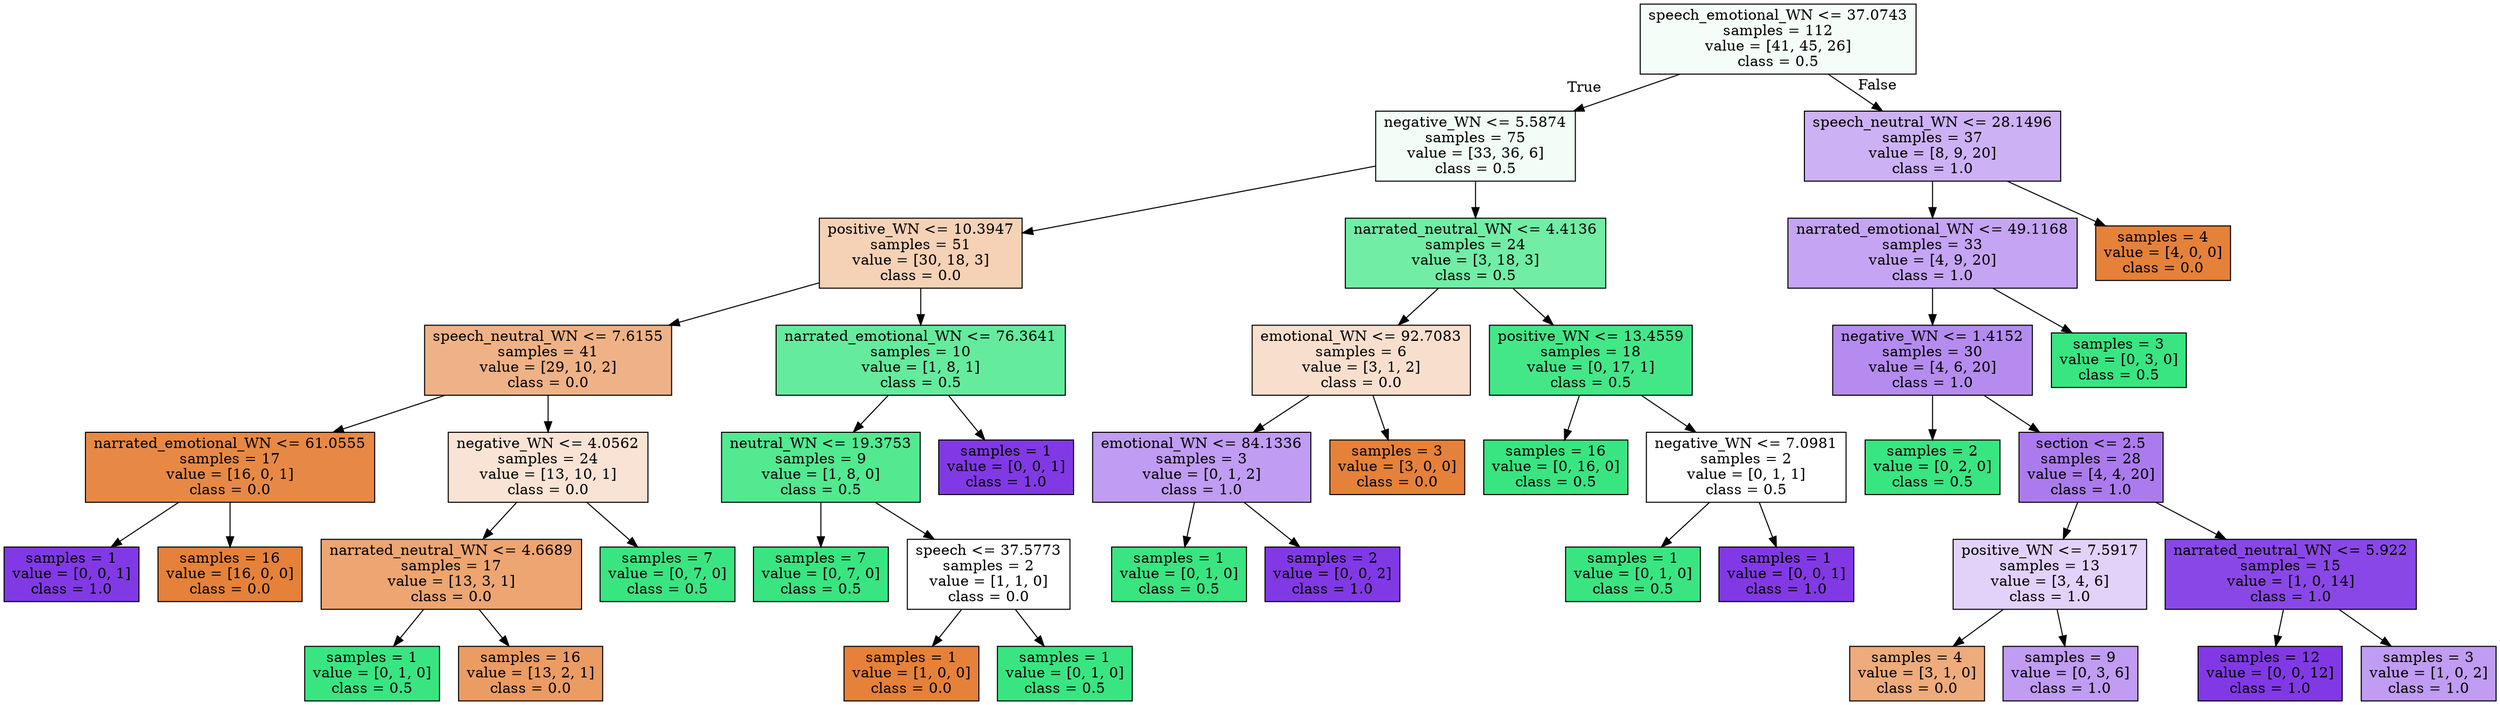digraph Tree {
node [shape=box, style="filled", color="black"] ;
0 [label="speech_emotional_WN <= 37.0743\nsamples = 112\nvalue = [41, 45, 26]\nclass = 0.5", fillcolor="#39e5810e"] ;
1 [label="negative_WN <= 5.5874\nsamples = 75\nvalue = [33, 36, 6]\nclass = 0.5", fillcolor="#39e58112"] ;
0 -> 1 [labeldistance=2.5, labelangle=45, headlabel="True"] ;
2 [label="positive_WN <= 10.3947\nsamples = 51\nvalue = [30, 18, 3]\nclass = 0.0", fillcolor="#e581395d"] ;
1 -> 2 ;
3 [label="speech_neutral_WN <= 7.6155\nsamples = 41\nvalue = [29, 10, 2]\nclass = 0.0", fillcolor="#e581399c"] ;
2 -> 3 ;
4 [label="narrated_emotional_WN <= 61.0555\nsamples = 17\nvalue = [16, 0, 1]\nclass = 0.0", fillcolor="#e58139ef"] ;
3 -> 4 ;
5 [label="samples = 1\nvalue = [0, 0, 1]\nclass = 1.0", fillcolor="#8139e5ff"] ;
4 -> 5 ;
6 [label="samples = 16\nvalue = [16, 0, 0]\nclass = 0.0", fillcolor="#e58139ff"] ;
4 -> 6 ;
7 [label="negative_WN <= 4.0562\nsamples = 24\nvalue = [13, 10, 1]\nclass = 0.0", fillcolor="#e5813937"] ;
3 -> 7 ;
8 [label="narrated_neutral_WN <= 4.6689\nsamples = 17\nvalue = [13, 3, 1]\nclass = 0.0", fillcolor="#e58139b6"] ;
7 -> 8 ;
9 [label="samples = 1\nvalue = [0, 1, 0]\nclass = 0.5", fillcolor="#39e581ff"] ;
8 -> 9 ;
10 [label="samples = 16\nvalue = [13, 2, 1]\nclass = 0.0", fillcolor="#e58139c8"] ;
8 -> 10 ;
11 [label="samples = 7\nvalue = [0, 7, 0]\nclass = 0.5", fillcolor="#39e581ff"] ;
7 -> 11 ;
12 [label="narrated_emotional_WN <= 76.3641\nsamples = 10\nvalue = [1, 8, 1]\nclass = 0.5", fillcolor="#39e581c6"] ;
2 -> 12 ;
13 [label="neutral_WN <= 19.3753\nsamples = 9\nvalue = [1, 8, 0]\nclass = 0.5", fillcolor="#39e581df"] ;
12 -> 13 ;
14 [label="samples = 7\nvalue = [0, 7, 0]\nclass = 0.5", fillcolor="#39e581ff"] ;
13 -> 14 ;
15 [label="speech <= 37.5773\nsamples = 2\nvalue = [1, 1, 0]\nclass = 0.0", fillcolor="#e5813900"] ;
13 -> 15 ;
16 [label="samples = 1\nvalue = [1, 0, 0]\nclass = 0.0", fillcolor="#e58139ff"] ;
15 -> 16 ;
17 [label="samples = 1\nvalue = [0, 1, 0]\nclass = 0.5", fillcolor="#39e581ff"] ;
15 -> 17 ;
18 [label="samples = 1\nvalue = [0, 0, 1]\nclass = 1.0", fillcolor="#8139e5ff"] ;
12 -> 18 ;
19 [label="narrated_neutral_WN <= 4.4136\nsamples = 24\nvalue = [3, 18, 3]\nclass = 0.5", fillcolor="#39e581b6"] ;
1 -> 19 ;
20 [label="emotional_WN <= 92.7083\nsamples = 6\nvalue = [3, 1, 2]\nclass = 0.0", fillcolor="#e5813940"] ;
19 -> 20 ;
21 [label="emotional_WN <= 84.1336\nsamples = 3\nvalue = [0, 1, 2]\nclass = 1.0", fillcolor="#8139e57f"] ;
20 -> 21 ;
22 [label="samples = 1\nvalue = [0, 1, 0]\nclass = 0.5", fillcolor="#39e581ff"] ;
21 -> 22 ;
23 [label="samples = 2\nvalue = [0, 0, 2]\nclass = 1.0", fillcolor="#8139e5ff"] ;
21 -> 23 ;
24 [label="samples = 3\nvalue = [3, 0, 0]\nclass = 0.0", fillcolor="#e58139ff"] ;
20 -> 24 ;
25 [label="positive_WN <= 13.4559\nsamples = 18\nvalue = [0, 17, 1]\nclass = 0.5", fillcolor="#39e581f0"] ;
19 -> 25 ;
26 [label="samples = 16\nvalue = [0, 16, 0]\nclass = 0.5", fillcolor="#39e581ff"] ;
25 -> 26 ;
27 [label="negative_WN <= 7.0981\nsamples = 2\nvalue = [0, 1, 1]\nclass = 0.5", fillcolor="#39e58100"] ;
25 -> 27 ;
28 [label="samples = 1\nvalue = [0, 1, 0]\nclass = 0.5", fillcolor="#39e581ff"] ;
27 -> 28 ;
29 [label="samples = 1\nvalue = [0, 0, 1]\nclass = 1.0", fillcolor="#8139e5ff"] ;
27 -> 29 ;
30 [label="speech_neutral_WN <= 28.1496\nsamples = 37\nvalue = [8, 9, 20]\nclass = 1.0", fillcolor="#8139e564"] ;
0 -> 30 [labeldistance=2.5, labelangle=-45, headlabel="False"] ;
31 [label="narrated_emotional_WN <= 49.1168\nsamples = 33\nvalue = [4, 9, 20]\nclass = 1.0", fillcolor="#8139e575"] ;
30 -> 31 ;
32 [label="negative_WN <= 1.4152\nsamples = 30\nvalue = [4, 6, 20]\nclass = 1.0", fillcolor="#8139e595"] ;
31 -> 32 ;
33 [label="samples = 2\nvalue = [0, 2, 0]\nclass = 0.5", fillcolor="#39e581ff"] ;
32 -> 33 ;
34 [label="section <= 2.5\nsamples = 28\nvalue = [4, 4, 20]\nclass = 1.0", fillcolor="#8139e5aa"] ;
32 -> 34 ;
35 [label="positive_WN <= 7.5917\nsamples = 13\nvalue = [3, 4, 6]\nclass = 1.0", fillcolor="#8139e539"] ;
34 -> 35 ;
36 [label="samples = 4\nvalue = [3, 1, 0]\nclass = 0.0", fillcolor="#e58139aa"] ;
35 -> 36 ;
37 [label="samples = 9\nvalue = [0, 3, 6]\nclass = 1.0", fillcolor="#8139e57f"] ;
35 -> 37 ;
38 [label="narrated_neutral_WN <= 5.922\nsamples = 15\nvalue = [1, 0, 14]\nclass = 1.0", fillcolor="#8139e5ed"] ;
34 -> 38 ;
39 [label="samples = 12\nvalue = [0, 0, 12]\nclass = 1.0", fillcolor="#8139e5ff"] ;
38 -> 39 ;
40 [label="samples = 3\nvalue = [1, 0, 2]\nclass = 1.0", fillcolor="#8139e57f"] ;
38 -> 40 ;
41 [label="samples = 3\nvalue = [0, 3, 0]\nclass = 0.5", fillcolor="#39e581ff"] ;
31 -> 41 ;
42 [label="samples = 4\nvalue = [4, 0, 0]\nclass = 0.0", fillcolor="#e58139ff"] ;
30 -> 42 ;
}